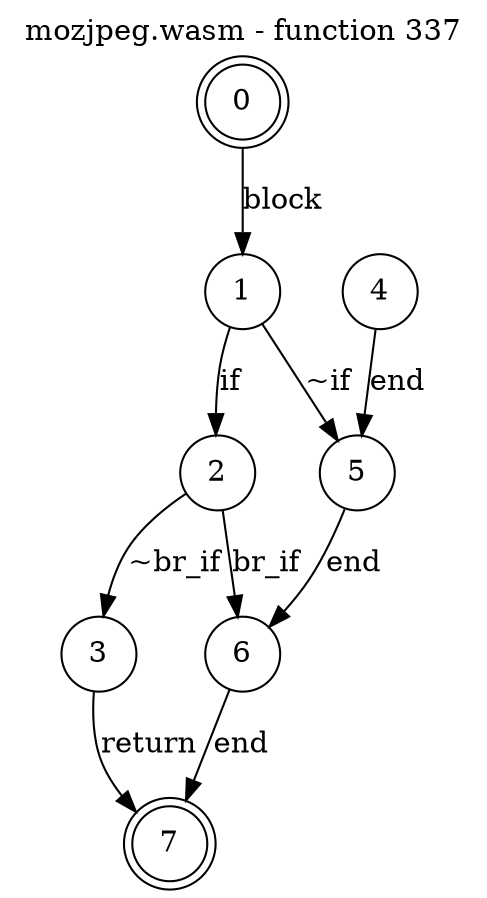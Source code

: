 digraph finite_state_machine {
    label = "mozjpeg.wasm - function 337"
    labelloc =  t
    labelfontsize = 16
    labelfontcolor = black
    labelfontname = "Helvetica"
    node [shape = doublecircle]; 0 7;
    node [shape = circle];
    0 -> 1[label = "block"];
    1 -> 2[label = "if"];
    1 -> 5[label = "~if"];
    2 -> 3[label = "~br_if"];
    2 -> 6[label = "br_if"];
    3 -> 7[label = "return"];
    4 -> 5[label = "end"];
    5 -> 6[label = "end"];
    6 -> 7[label = "end"];
}
